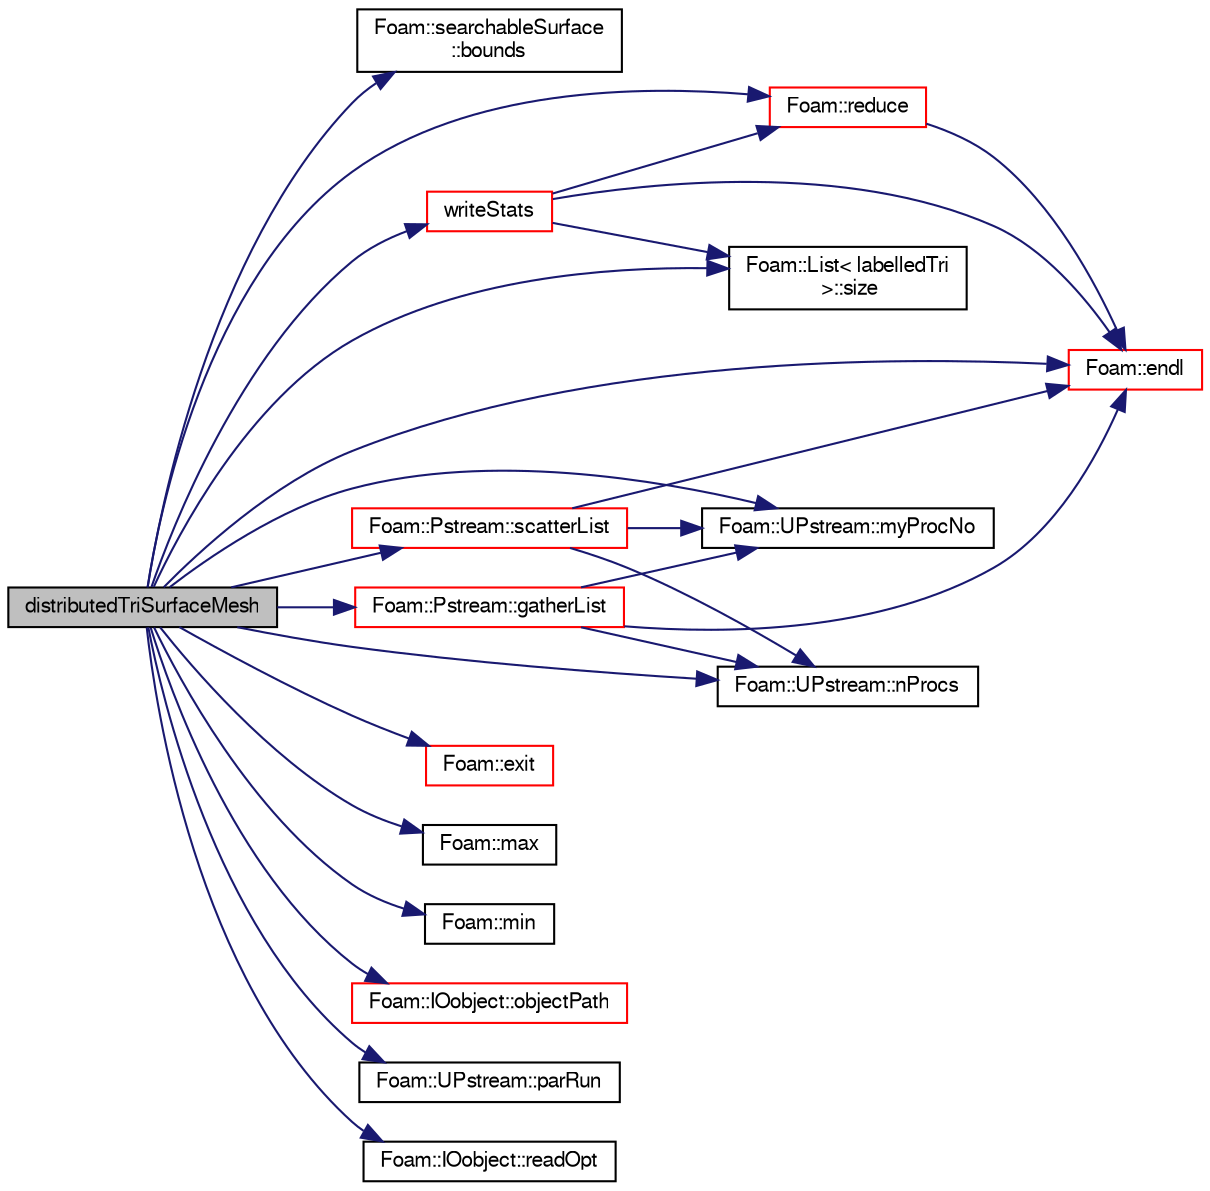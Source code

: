 digraph "distributedTriSurfaceMesh"
{
  bgcolor="transparent";
  edge [fontname="FreeSans",fontsize="10",labelfontname="FreeSans",labelfontsize="10"];
  node [fontname="FreeSans",fontsize="10",shape=record];
  rankdir="LR";
  Node1 [label="distributedTriSurfaceMesh",height=0.2,width=0.4,color="black", fillcolor="grey75", style="filled" fontcolor="black"];
  Node1 -> Node2 [color="midnightblue",fontsize="10",style="solid",fontname="FreeSans"];
  Node2 [label="Foam::searchableSurface\l::bounds",height=0.2,width=0.4,color="black",URL="$a02196.html#a7774f6a2399cc071ff06ba6bb6d38b26",tooltip="Return const reference to boundBox. "];
  Node1 -> Node3 [color="midnightblue",fontsize="10",style="solid",fontname="FreeSans"];
  Node3 [label="Foam::endl",height=0.2,width=0.4,color="red",URL="$a10237.html#a2db8fe02a0d3909e9351bb4275b23ce4",tooltip="Add newline and flush stream. "];
  Node1 -> Node4 [color="midnightblue",fontsize="10",style="solid",fontname="FreeSans"];
  Node4 [label="Foam::exit",height=0.2,width=0.4,color="red",URL="$a10237.html#a06ca7250d8e89caf05243ec094843642"];
  Node1 -> Node5 [color="midnightblue",fontsize="10",style="solid",fontname="FreeSans"];
  Node5 [label="Foam::Pstream::gatherList",height=0.2,width=0.4,color="red",URL="$a01959.html#afbdf64fb42cd760690d51a9a321792d9",tooltip="Gather data but keep individual values separate. "];
  Node5 -> Node3 [color="midnightblue",fontsize="10",style="solid",fontname="FreeSans"];
  Node5 -> Node6 [color="midnightblue",fontsize="10",style="solid",fontname="FreeSans"];
  Node6 [label="Foam::UPstream::myProcNo",height=0.2,width=0.4,color="black",URL="$a02690.html#afc74d89573de32a3032c916f8cdd1733",tooltip="Number of this process (starting from masterNo() = 0) "];
  Node5 -> Node7 [color="midnightblue",fontsize="10",style="solid",fontname="FreeSans"];
  Node7 [label="Foam::UPstream::nProcs",height=0.2,width=0.4,color="black",URL="$a02690.html#aada0e04d8127eda8ee95be0772754a4f",tooltip="Number of processes in parallel run. "];
  Node1 -> Node8 [color="midnightblue",fontsize="10",style="solid",fontname="FreeSans"];
  Node8 [label="Foam::max",height=0.2,width=0.4,color="black",URL="$a10237.html#ac993e906cf2774ae77e666bc24e81733"];
  Node1 -> Node9 [color="midnightblue",fontsize="10",style="solid",fontname="FreeSans"];
  Node9 [label="Foam::min",height=0.2,width=0.4,color="black",URL="$a10237.html#a253e112ad2d56d96230ff39ea7f442dc"];
  Node1 -> Node6 [color="midnightblue",fontsize="10",style="solid",fontname="FreeSans"];
  Node1 -> Node7 [color="midnightblue",fontsize="10",style="solid",fontname="FreeSans"];
  Node1 -> Node10 [color="midnightblue",fontsize="10",style="solid",fontname="FreeSans"];
  Node10 [label="Foam::IOobject::objectPath",height=0.2,width=0.4,color="red",URL="$a01142.html#ae9ba7dea4e76406505be53e67a8b91f4",tooltip="Return complete path + object name. "];
  Node1 -> Node11 [color="midnightblue",fontsize="10",style="solid",fontname="FreeSans"];
  Node11 [label="Foam::UPstream::parRun",height=0.2,width=0.4,color="black",URL="$a02690.html#adbb27f04b5705440fb8b09f278059011",tooltip="Is this a parallel run? "];
  Node1 -> Node12 [color="midnightblue",fontsize="10",style="solid",fontname="FreeSans"];
  Node12 [label="Foam::IOobject::readOpt",height=0.2,width=0.4,color="black",URL="$a01142.html#af3c10cbbefc4d1d63d9dbe411d9701ec"];
  Node1 -> Node13 [color="midnightblue",fontsize="10",style="solid",fontname="FreeSans"];
  Node13 [label="Foam::reduce",height=0.2,width=0.4,color="red",URL="$a10237.html#a7ffd6af4acc2eb9ba72ee296b5ecda23"];
  Node13 -> Node3 [color="midnightblue",fontsize="10",style="solid",fontname="FreeSans"];
  Node1 -> Node14 [color="midnightblue",fontsize="10",style="solid",fontname="FreeSans"];
  Node14 [label="Foam::Pstream::scatterList",height=0.2,width=0.4,color="red",URL="$a01959.html#a23c38ee54f04c9d53a327db9edbdb7f0",tooltip="Scatter data. Reverse of gatherList. "];
  Node14 -> Node3 [color="midnightblue",fontsize="10",style="solid",fontname="FreeSans"];
  Node14 -> Node6 [color="midnightblue",fontsize="10",style="solid",fontname="FreeSans"];
  Node14 -> Node7 [color="midnightblue",fontsize="10",style="solid",fontname="FreeSans"];
  Node1 -> Node15 [color="midnightblue",fontsize="10",style="solid",fontname="FreeSans"];
  Node15 [label="Foam::List\< labelledTri\l \>::size",height=0.2,width=0.4,color="black",URL="$a01325.html#a723361dc2020160f5492e8fe2d09fa44",tooltip="Return the number of elements in the UList. "];
  Node1 -> Node16 [color="midnightblue",fontsize="10",style="solid",fontname="FreeSans"];
  Node16 [label="writeStats",height=0.2,width=0.4,color="red",URL="$a00537.html#a3852b36537f6220c4fc7f55769fc0f13",tooltip="Print some stats. Parallel aware version of. "];
  Node16 -> Node13 [color="midnightblue",fontsize="10",style="solid",fontname="FreeSans"];
  Node16 -> Node15 [color="midnightblue",fontsize="10",style="solid",fontname="FreeSans"];
  Node16 -> Node3 [color="midnightblue",fontsize="10",style="solid",fontname="FreeSans"];
}
